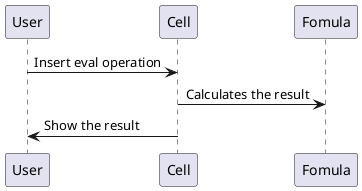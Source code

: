 @startuml analysis_lang01.3.png

participant "User" as User
participant "Cell" as Cell

 User -> Cell : Insert eval operation
 Cell->Fomula : Calculates the result
 Cell->User : Show the result


@enduml
